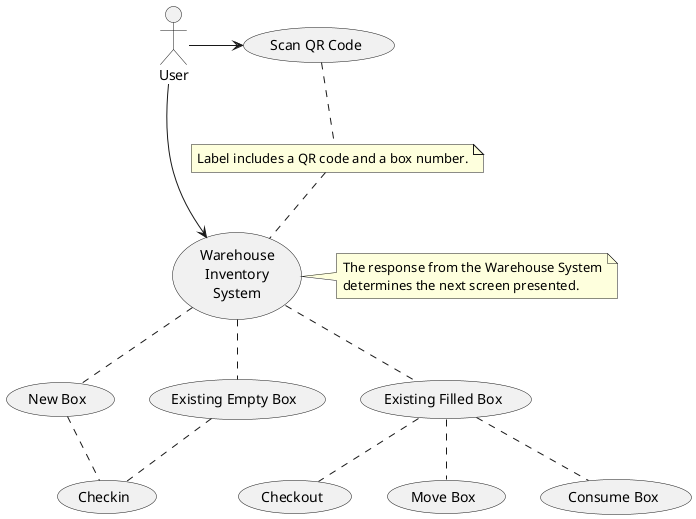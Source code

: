 @startuml
(Warehouse\nInventory\nSystem) as (Use)

User -> (Scan QR Code)
User --> (Use)

note right of (Use)
The response from the Warehouse System
determines the next screen presented.
end note

note as N3
Label includes a QR code and a box number.
end note

(Scan QR Code) .. N3

N3 ..(Use)

(Use) .. (New Box)

(Use) .. (Existing Empty Box)

(Use) .. (Existing Filled Box)

(New Box) .. (Checkin)

(Existing Empty Box) .. (Checkin)

(Existing Filled Box) .. (Checkout)

(Existing Filled Box) .. (Move Box)

(Existing Filled Box) .. (Consume Box)

@enduml
